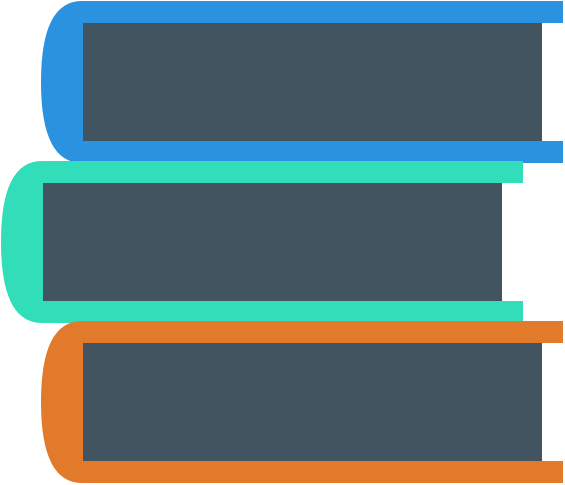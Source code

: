 <mxfile version="24.7.8">
  <diagram name="Seite-1" id="Dj4wUDYHk3GcHYugClgZ">
    <mxGraphModel dx="691" dy="401" grid="1" gridSize="10" guides="1" tooltips="1" connect="1" arrows="1" fold="1" page="1" pageScale="1" pageWidth="827" pageHeight="1169" math="0" shadow="0">
      <root>
        <mxCell id="0" />
        <mxCell id="1" parent="0" />
        <mxCell id="1hgW0FSnuLrLsOq6jUeU-5" value="" style="rounded=0;whiteSpace=wrap;html=1;strokeColor=none;fillColor=#435461;" vertex="1" parent="1">
          <mxGeometry x="80" y="50" width="230" height="60" as="geometry" />
        </mxCell>
        <mxCell id="1hgW0FSnuLrLsOq6jUeU-1" value="" style="rounded=0;whiteSpace=wrap;html=1;strokeColor=#2B92E0;fillColor=#2B92E0;" vertex="1" parent="1">
          <mxGeometry x="80" y="40" width="240" height="10" as="geometry" />
        </mxCell>
        <mxCell id="1hgW0FSnuLrLsOq6jUeU-2" value="" style="shape=or;whiteSpace=wrap;html=1;rotation=-180;strokeColor=#2B92E0;fillColor=#2B92E0;" vertex="1" parent="1">
          <mxGeometry x="60" y="40" width="20" height="80" as="geometry" />
        </mxCell>
        <mxCell id="1hgW0FSnuLrLsOq6jUeU-3" value="" style="rounded=0;whiteSpace=wrap;html=1;strokeColor=#2B92E0;fillColor=#2B92E0;" vertex="1" parent="1">
          <mxGeometry x="80" y="110" width="240" height="10" as="geometry" />
        </mxCell>
        <mxCell id="1hgW0FSnuLrLsOq6jUeU-6" value="" style="rounded=0;whiteSpace=wrap;html=1;strokeColor=none;fillColor=#435461;" vertex="1" parent="1">
          <mxGeometry x="60" y="130" width="230" height="60" as="geometry" />
        </mxCell>
        <mxCell id="1hgW0FSnuLrLsOq6jUeU-7" value="" style="rounded=0;whiteSpace=wrap;html=1;strokeColor=#31DEB9;fillColor=#31DEB9;" vertex="1" parent="1">
          <mxGeometry x="60" y="120" width="240" height="10" as="geometry" />
        </mxCell>
        <mxCell id="1hgW0FSnuLrLsOq6jUeU-8" value="" style="shape=or;whiteSpace=wrap;html=1;rotation=-180;strokeColor=#31DEB9;fillColor=#31DEB9;" vertex="1" parent="1">
          <mxGeometry x="40" y="120" width="20" height="80" as="geometry" />
        </mxCell>
        <mxCell id="1hgW0FSnuLrLsOq6jUeU-9" value="" style="rounded=0;whiteSpace=wrap;html=1;strokeColor=#31DEB9;fillColor=#31DEB9;" vertex="1" parent="1">
          <mxGeometry x="60" y="190" width="240" height="10" as="geometry" />
        </mxCell>
        <mxCell id="1hgW0FSnuLrLsOq6jUeU-11" value="" style="rounded=0;whiteSpace=wrap;html=1;strokeColor=none;fillColor=#435461;" vertex="1" parent="1">
          <mxGeometry x="80" y="210" width="230" height="60" as="geometry" />
        </mxCell>
        <mxCell id="1hgW0FSnuLrLsOq6jUeU-12" value="" style="rounded=0;whiteSpace=wrap;html=1;strokeColor=#E17A2A;fillColor=#E17A2A;" vertex="1" parent="1">
          <mxGeometry x="80" y="200" width="240" height="10" as="geometry" />
        </mxCell>
        <mxCell id="1hgW0FSnuLrLsOq6jUeU-13" value="" style="shape=or;whiteSpace=wrap;html=1;rotation=-180;strokeColor=#E17A2A;fillColor=#E17A2A;" vertex="1" parent="1">
          <mxGeometry x="60" y="200" width="20" height="80" as="geometry" />
        </mxCell>
        <mxCell id="1hgW0FSnuLrLsOq6jUeU-14" value="" style="rounded=0;whiteSpace=wrap;html=1;strokeColor=#E17A2A;fillColor=#E17A2A;" vertex="1" parent="1">
          <mxGeometry x="80" y="270" width="240" height="10" as="geometry" />
        </mxCell>
      </root>
    </mxGraphModel>
  </diagram>
</mxfile>
